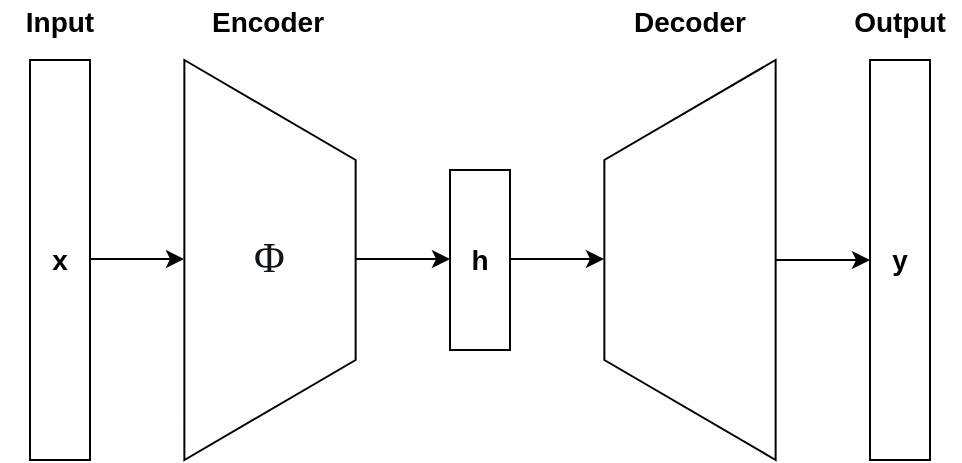 <mxfile version="26.0.4">
  <diagram name="Seite-1" id="_R_mCXXve6HYbpGxG6Xb">
    <mxGraphModel dx="954" dy="476" grid="1" gridSize="10" guides="1" tooltips="1" connect="1" arrows="1" fold="1" page="1" pageScale="1" pageWidth="827" pageHeight="1169" math="0" shadow="0">
      <root>
        <mxCell id="0" />
        <mxCell id="1" parent="0" />
        <mxCell id="mI9LWZnYo24f3FENjrIx-1" value="&lt;b&gt;&lt;font style=&quot;font-size: 14px;&quot;&gt;x&lt;/font&gt;&lt;/b&gt;" style="rounded=0;whiteSpace=wrap;html=1;rotation=0;" vertex="1" parent="1">
          <mxGeometry x="50" y="120" width="30" height="200" as="geometry" />
        </mxCell>
        <mxCell id="mI9LWZnYo24f3FENjrIx-5" value="" style="shape=trapezoid;perimeter=trapezoidPerimeter;whiteSpace=wrap;html=1;fixedSize=1;rotation=90;size=50;" vertex="1" parent="1">
          <mxGeometry x="70" y="177.18" width="200" height="85.63" as="geometry" />
        </mxCell>
        <mxCell id="mI9LWZnYo24f3FENjrIx-6" value="" style="shape=trapezoid;perimeter=trapezoidPerimeter;whiteSpace=wrap;html=1;fixedSize=1;rotation=-90;size=50;" vertex="1" parent="1">
          <mxGeometry x="280" y="177.18" width="200" height="85.63" as="geometry" />
        </mxCell>
        <mxCell id="mI9LWZnYo24f3FENjrIx-7" value="&lt;b&gt;&lt;font style=&quot;font-size: 14px;&quot;&gt;y&lt;/font&gt;&lt;/b&gt;" style="rounded=0;whiteSpace=wrap;html=1;rotation=0;" vertex="1" parent="1">
          <mxGeometry x="470" y="120" width="30" height="200" as="geometry" />
        </mxCell>
        <mxCell id="mI9LWZnYo24f3FENjrIx-8" value="&lt;b&gt;&lt;font style=&quot;font-size: 14px;&quot;&gt;h&lt;/font&gt;&lt;/b&gt;" style="rounded=0;whiteSpace=wrap;html=1;rotation=0;" vertex="1" parent="1">
          <mxGeometry x="260" y="175" width="30" height="90" as="geometry" />
        </mxCell>
        <mxCell id="mI9LWZnYo24f3FENjrIx-10" value="" style="endArrow=classic;html=1;rounded=0;entryX=0;entryY=0.5;entryDx=0;entryDy=0;exitX=0.5;exitY=0;exitDx=0;exitDy=0;" edge="1" parent="1">
          <mxGeometry width="50" height="50" relative="1" as="geometry">
            <mxPoint x="290" y="219.5" as="sourcePoint" />
            <mxPoint x="337" y="219.5" as="targetPoint" />
          </mxGeometry>
        </mxCell>
        <mxCell id="mI9LWZnYo24f3FENjrIx-11" value="" style="endArrow=classic;html=1;rounded=0;entryX=0;entryY=0.5;entryDx=0;entryDy=0;exitX=0.5;exitY=0;exitDx=0;exitDy=0;" edge="1" parent="1">
          <mxGeometry width="50" height="50" relative="1" as="geometry">
            <mxPoint x="213" y="219.5" as="sourcePoint" />
            <mxPoint x="260" y="219.5" as="targetPoint" />
          </mxGeometry>
        </mxCell>
        <mxCell id="mI9LWZnYo24f3FENjrIx-12" value="" style="endArrow=classic;html=1;rounded=0;entryX=0;entryY=0.5;entryDx=0;entryDy=0;exitX=0.5;exitY=0;exitDx=0;exitDy=0;" edge="1" parent="1">
          <mxGeometry width="50" height="50" relative="1" as="geometry">
            <mxPoint x="80" y="219.5" as="sourcePoint" />
            <mxPoint x="127" y="219.5" as="targetPoint" />
          </mxGeometry>
        </mxCell>
        <mxCell id="mI9LWZnYo24f3FENjrIx-13" value="" style="endArrow=classic;html=1;rounded=0;exitX=0.5;exitY=1;exitDx=0;exitDy=0;entryX=0;entryY=0.5;entryDx=0;entryDy=0;" edge="1" parent="1" source="mI9LWZnYo24f3FENjrIx-6" target="mI9LWZnYo24f3FENjrIx-7">
          <mxGeometry width="50" height="50" relative="1" as="geometry">
            <mxPoint x="390" y="270" as="sourcePoint" />
            <mxPoint x="440" y="220" as="targetPoint" />
          </mxGeometry>
        </mxCell>
        <UserObject label="&lt;b&gt;&lt;font style=&quot;font-size: 14px;&quot;&gt;Encoder&lt;span style=&quot;color: rgba(0, 0, 0, 0); font-family: monospace; text-wrap-mode: nowrap;&quot;&gt;%3CmxGraphModel%3E%3Croot%3E%3CmxCell%20id%3D%220%22%2F%3E%3CmxCell%20id%3D%221%22%20parent%3D%220%22%2F%3E%3CmxCell%20id%3D%222%22%20value%3D%22%22%20style%3D%22endArrow%3Dclassic%3Bhtml%3D1%3Brounded%3D0%3BentryX%3D0%3BentryY%3D0.5%3BentryDx%3D0%3BentryDy%3D0%3BexitX%3D0.5%3BexitY%3D0%3BexitDx%3D0%3BexitDy%3D0%3B%22%20edge%3D%221%22%20parent%3D%221%22%3E%3CmxGeometry%20width%3D%2250%22%20height%3D%2250%22%20relative%3D%221%22%20as%3D%22geometry%22%3E%3CmxPoint%20x%3D%22423%22%20y%3D%22220%22%20as%3D%22sourcePoint%22%2F%3E%3CmxPoint%20x%3D%22470%22%20y%3D%22220%22%20as%3D%22targetPoint%22%2F%3E%3C%2FmxGeometry%3E%3C%2FmxCell%3E%3C%2Froot%3E%3C%2FmxGraphModel%3E&lt;/span&gt;&lt;/font&gt;&lt;/b&gt;" placeholders="1" name="Variable" id="mI9LWZnYo24f3FENjrIx-15">
          <mxCell style="text;html=1;strokeColor=none;fillColor=none;align=center;verticalAlign=middle;whiteSpace=wrap;overflow=hidden;" vertex="1" parent="1">
            <mxGeometry x="140" y="90" width="60" height="20" as="geometry" />
          </mxCell>
        </UserObject>
        <UserObject label="&lt;span style=&quot;font-size: 14px;&quot;&gt;&lt;b&gt;Decoder&lt;/b&gt;&lt;/span&gt;" placeholders="1" name="Variable" id="mI9LWZnYo24f3FENjrIx-18">
          <mxCell style="text;html=1;strokeColor=none;fillColor=none;align=center;verticalAlign=middle;whiteSpace=wrap;overflow=hidden;" vertex="1" parent="1">
            <mxGeometry x="350" y="90" width="60" height="20" as="geometry" />
          </mxCell>
        </UserObject>
        <UserObject label="&lt;span style=&quot;font-size: 14px;&quot;&gt;&lt;b&gt;Input&lt;/b&gt;&lt;/span&gt;" placeholders="1" name="Variable" id="mI9LWZnYo24f3FENjrIx-19">
          <mxCell style="text;html=1;strokeColor=none;fillColor=none;align=center;verticalAlign=middle;whiteSpace=wrap;overflow=hidden;" vertex="1" parent="1">
            <mxGeometry x="35" y="90" width="60" height="20" as="geometry" />
          </mxCell>
        </UserObject>
        <UserObject label="&lt;span style=&quot;font-size: 14px;&quot;&gt;&lt;b&gt;Output&lt;/b&gt;&lt;/span&gt;" placeholders="1" name="Variable" id="mI9LWZnYo24f3FENjrIx-20">
          <mxCell style="text;html=1;strokeColor=none;fillColor=none;align=center;verticalAlign=middle;whiteSpace=wrap;overflow=hidden;" vertex="1" parent="1">
            <mxGeometry x="455" y="90" width="60" height="20" as="geometry" />
          </mxCell>
        </UserObject>
        <mxCell id="mI9LWZnYo24f3FENjrIx-21" value="&lt;span style=&quot;color: rgb(16, 20, 24); font-family: &amp;quot;Linux Libertine&amp;quot;, &amp;quot;Palatino Linotype&amp;quot;, Georgia, Times, serif; font-size: 21px; font-style: normal; font-variant-ligatures: normal; font-variant-caps: normal; font-weight: 400; letter-spacing: normal; orphans: 2; text-align: start; text-indent: 0px; text-transform: none; widows: 2; word-spacing: 0px; -webkit-text-stroke-width: 0px; white-space: normal; background-color: rgb(255, 255, 255); text-decoration-thickness: initial; text-decoration-style: initial; text-decoration-color: initial; display: inline !important; float: none;&quot;&gt;Φ&lt;/span&gt;" style="text;whiteSpace=wrap;html=1;" vertex="1" parent="1">
          <mxGeometry x="160" y="200" width="20" height="40" as="geometry" />
        </mxCell>
      </root>
    </mxGraphModel>
  </diagram>
</mxfile>
